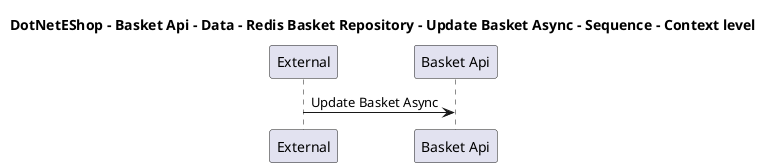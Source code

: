 @startuml

title DotNetEShop - Basket Api - Data - Redis Basket Repository - Update Basket Async - Sequence - Context level

participant "External" as C4InterFlow.SoftwareSystems.ExternalSystem
participant "Basket Api" as DotNetEShop.SoftwareSystems.BasketApi

C4InterFlow.SoftwareSystems.ExternalSystem -> DotNetEShop.SoftwareSystems.BasketApi : Update Basket Async


@enduml
